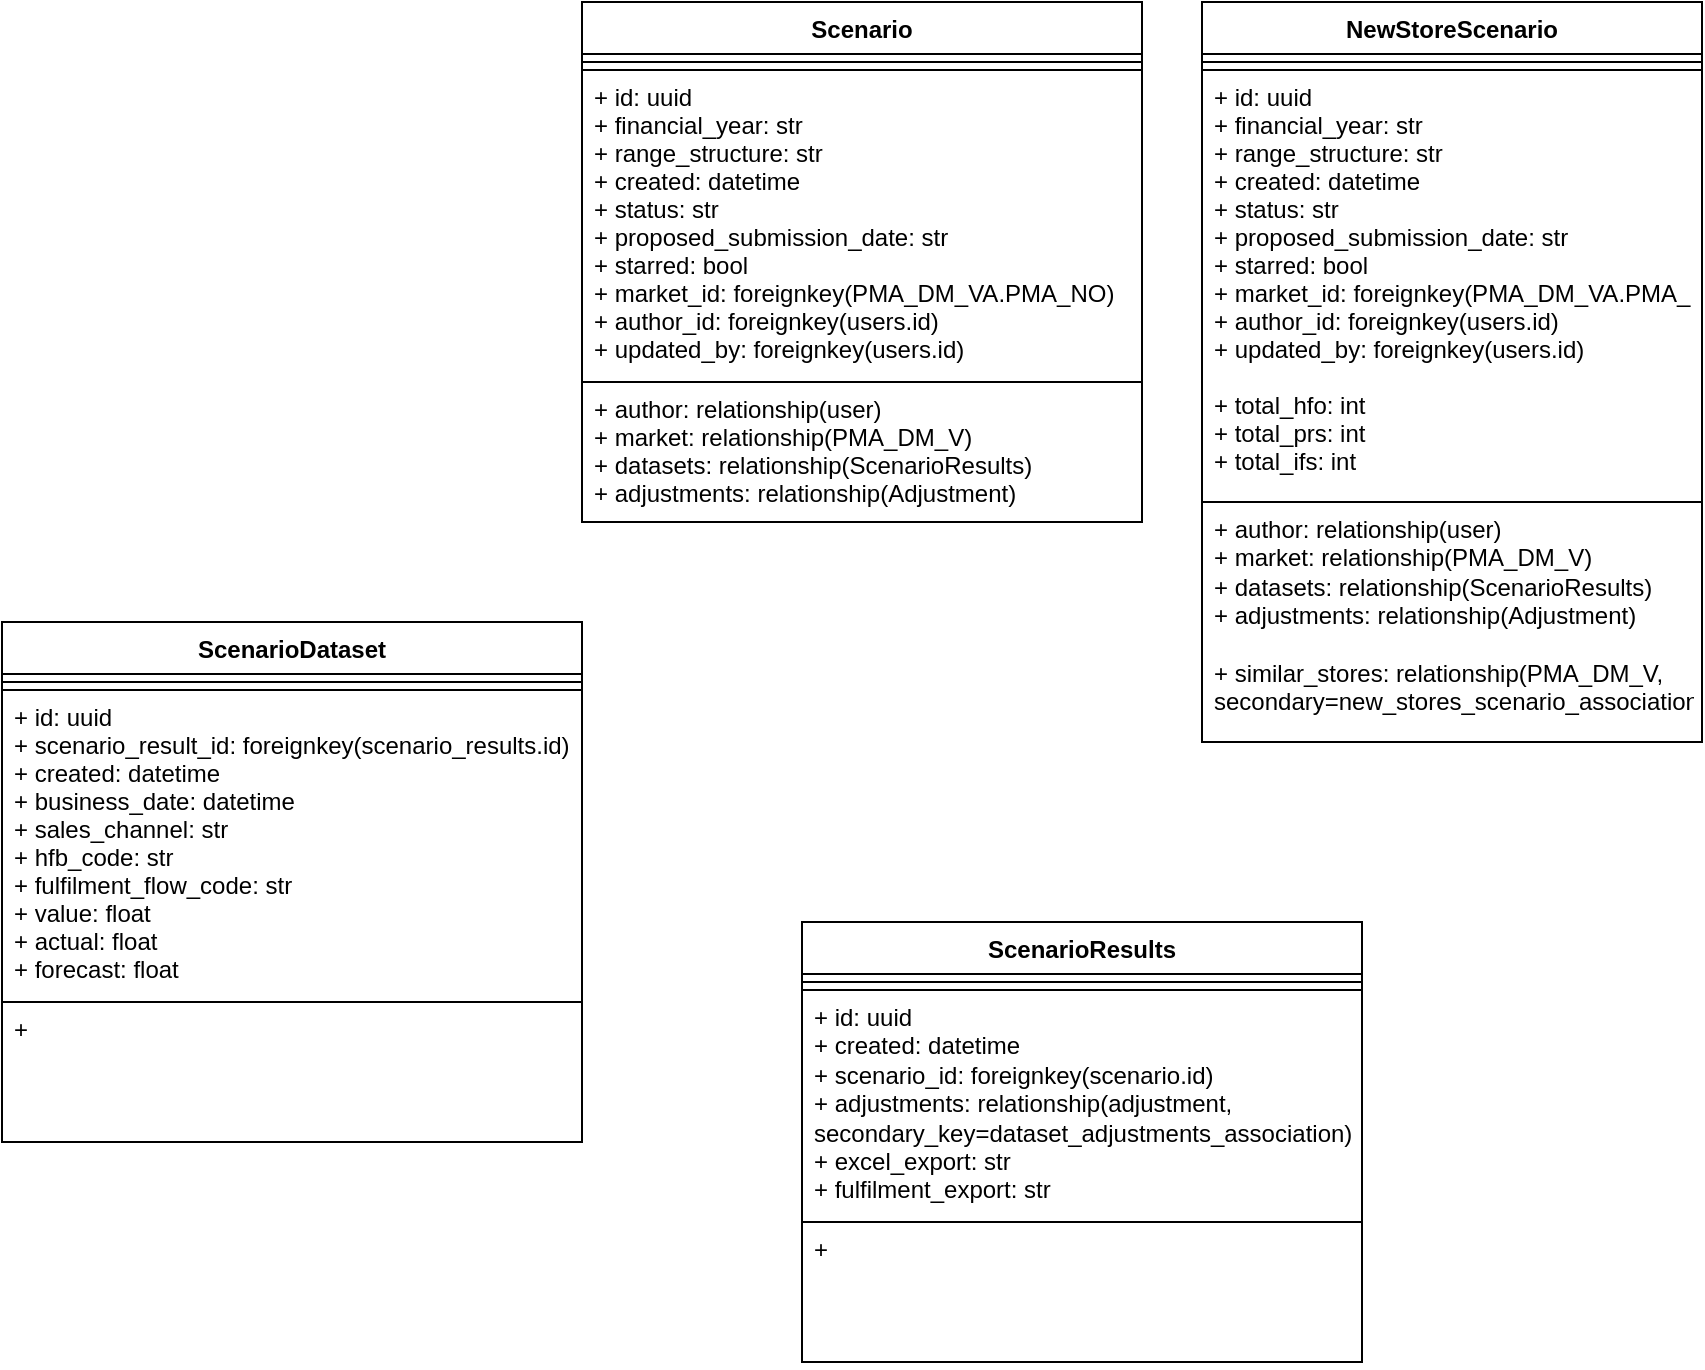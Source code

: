 <mxfile version="16.4.7" type="github">
  <diagram id="uih_YIozQDPHWDFCECjt" name="Page-1">
    <mxGraphModel dx="1801" dy="529" grid="1" gridSize="10" guides="1" tooltips="1" connect="1" arrows="1" fold="1" page="1" pageScale="1" pageWidth="850" pageHeight="1100" math="0" shadow="0">
      <root>
        <mxCell id="0" />
        <mxCell id="1" parent="0" />
        <mxCell id="s-2OnS7YulEKN1Elurk--1" value="Scenario" style="swimlane;fontStyle=1;align=center;verticalAlign=top;childLayout=stackLayout;horizontal=1;startSize=26;horizontalStack=0;resizeParent=1;resizeParentMax=0;resizeLast=0;collapsible=1;marginBottom=0;" vertex="1" parent="1">
          <mxGeometry x="50" y="100" width="280" height="260" as="geometry" />
        </mxCell>
        <mxCell id="s-2OnS7YulEKN1Elurk--3" value="" style="line;strokeWidth=1;fillColor=none;align=left;verticalAlign=middle;spacingTop=-1;spacingLeft=3;spacingRight=3;rotatable=0;labelPosition=right;points=[];portConstraint=eastwest;" vertex="1" parent="s-2OnS7YulEKN1Elurk--1">
          <mxGeometry y="26" width="280" height="8" as="geometry" />
        </mxCell>
        <mxCell id="s-2OnS7YulEKN1Elurk--2" value="+ id: uuid&#xa;+ financial_year: str&#xa;+ range_structure: str&#xa;+ created: datetime&#xa;+ status: str&#xa;+ proposed_submission_date: str&#xa;+ starred: bool&#xa;+ market_id: foreignkey(PMA_DM_VA.PMA_NO)&#xa;+ author_id: foreignkey(users.id)&#xa;+ updated_by: foreignkey(users.id)" style="text;strokeColor=default;fillColor=none;align=left;verticalAlign=top;spacingLeft=4;spacingRight=4;overflow=hidden;rotatable=0;points=[[0,0.5],[1,0.5]];portConstraint=eastwest;" vertex="1" parent="s-2OnS7YulEKN1Elurk--1">
          <mxGeometry y="34" width="280" height="156" as="geometry" />
        </mxCell>
        <mxCell id="s-2OnS7YulEKN1Elurk--5" value="+ author: relationship(user)&#xa;+ market: relationship(PMA_DM_V)&#xa;+ datasets: relationship(ScenarioResults)&#xa;+ adjustments: relationship(Adjustment)" style="text;strokeColor=none;fillColor=none;align=left;verticalAlign=top;spacingLeft=4;spacingRight=4;overflow=hidden;rotatable=0;points=[[0,0.5],[1,0.5]];portConstraint=eastwest;" vertex="1" parent="s-2OnS7YulEKN1Elurk--1">
          <mxGeometry y="190" width="280" height="70" as="geometry" />
        </mxCell>
        <mxCell id="s-2OnS7YulEKN1Elurk--7" value="ScenarioResults" style="swimlane;fontStyle=1;align=center;verticalAlign=top;childLayout=stackLayout;horizontal=1;startSize=26;horizontalStack=0;resizeParent=1;resizeParentMax=0;resizeLast=0;collapsible=1;marginBottom=0;whiteSpace=wrap;" vertex="1" parent="1">
          <mxGeometry x="160" y="560" width="280" height="220" as="geometry" />
        </mxCell>
        <mxCell id="s-2OnS7YulEKN1Elurk--8" value="" style="line;strokeWidth=1;fillColor=none;align=left;verticalAlign=middle;spacingTop=-1;spacingLeft=3;spacingRight=3;rotatable=0;labelPosition=right;points=[];portConstraint=eastwest;" vertex="1" parent="s-2OnS7YulEKN1Elurk--7">
          <mxGeometry y="26" width="280" height="8" as="geometry" />
        </mxCell>
        <mxCell id="s-2OnS7YulEKN1Elurk--9" value="+ id: uuid&#xa;+ created: datetime&#xa;+ scenario_id: foreignkey(scenario.id)&#xa;+ adjustments: relationship(adjustment, secondary_key=dataset_adjustments_association)&#xa;+ excel_export: str&#xa;+ fulfilment_export: str&#xa;" style="text;strokeColor=default;fillColor=none;align=left;verticalAlign=top;spacingLeft=4;spacingRight=4;overflow=hidden;rotatable=0;points=[[0,0.5],[1,0.5]];portConstraint=eastwest;whiteSpace=wrap;" vertex="1" parent="s-2OnS7YulEKN1Elurk--7">
          <mxGeometry y="34" width="280" height="116" as="geometry" />
        </mxCell>
        <mxCell id="s-2OnS7YulEKN1Elurk--10" value="+ " style="text;strokeColor=none;fillColor=none;align=left;verticalAlign=top;spacingLeft=4;spacingRight=4;overflow=hidden;rotatable=0;points=[[0,0.5],[1,0.5]];portConstraint=eastwest;" vertex="1" parent="s-2OnS7YulEKN1Elurk--7">
          <mxGeometry y="150" width="280" height="70" as="geometry" />
        </mxCell>
        <mxCell id="s-2OnS7YulEKN1Elurk--11" value="ScenarioDataset" style="swimlane;fontStyle=1;align=center;verticalAlign=top;childLayout=stackLayout;horizontal=1;startSize=26;horizontalStack=0;resizeParent=1;resizeParentMax=0;resizeLast=0;collapsible=1;marginBottom=0;" vertex="1" parent="1">
          <mxGeometry x="-240" y="410" width="290" height="260" as="geometry" />
        </mxCell>
        <mxCell id="s-2OnS7YulEKN1Elurk--12" value="" style="line;strokeWidth=1;fillColor=none;align=left;verticalAlign=middle;spacingTop=-1;spacingLeft=3;spacingRight=3;rotatable=0;labelPosition=right;points=[];portConstraint=eastwest;" vertex="1" parent="s-2OnS7YulEKN1Elurk--11">
          <mxGeometry y="26" width="290" height="8" as="geometry" />
        </mxCell>
        <mxCell id="s-2OnS7YulEKN1Elurk--13" value="+ id: uuid&#xa;+ scenario_result_id: foreignkey(scenario_results.id)&#xa;+ created: datetime&#xa;+ business_date: datetime&#xa;+ sales_channel: str&#xa;+ hfb_code: str&#xa;+ fulfilment_flow_code: str&#xa;+ value: float&#xa;+ actual: float&#xa;+ forecast: float" style="text;strokeColor=default;fillColor=none;align=left;verticalAlign=top;spacingLeft=4;spacingRight=4;overflow=hidden;rotatable=0;points=[[0,0.5],[1,0.5]];portConstraint=eastwest;" vertex="1" parent="s-2OnS7YulEKN1Elurk--11">
          <mxGeometry y="34" width="290" height="156" as="geometry" />
        </mxCell>
        <mxCell id="s-2OnS7YulEKN1Elurk--14" value="+ " style="text;strokeColor=none;fillColor=none;align=left;verticalAlign=top;spacingLeft=4;spacingRight=4;overflow=hidden;rotatable=0;points=[[0,0.5],[1,0.5]];portConstraint=eastwest;" vertex="1" parent="s-2OnS7YulEKN1Elurk--11">
          <mxGeometry y="190" width="290" height="70" as="geometry" />
        </mxCell>
        <mxCell id="s-2OnS7YulEKN1Elurk--15" value="NewStoreScenario" style="swimlane;fontStyle=1;align=center;verticalAlign=top;childLayout=stackLayout;horizontal=1;startSize=26;horizontalStack=0;resizeParent=1;resizeParentMax=0;resizeLast=0;collapsible=1;marginBottom=0;" vertex="1" parent="1">
          <mxGeometry x="360" y="100" width="250" height="370" as="geometry" />
        </mxCell>
        <mxCell id="s-2OnS7YulEKN1Elurk--16" value="" style="line;strokeWidth=1;fillColor=none;align=left;verticalAlign=middle;spacingTop=-1;spacingLeft=3;spacingRight=3;rotatable=0;labelPosition=right;points=[];portConstraint=eastwest;" vertex="1" parent="s-2OnS7YulEKN1Elurk--15">
          <mxGeometry y="26" width="250" height="8" as="geometry" />
        </mxCell>
        <mxCell id="s-2OnS7YulEKN1Elurk--17" value="+ id: uuid&#xa;+ financial_year: str&#xa;+ range_structure: str&#xa;+ created: datetime&#xa;+ status: str&#xa;+ proposed_submission_date: str&#xa;+ starred: bool&#xa;+ market_id: foreignkey(PMA_DM_VA.PMA_NO)&#xa;+ author_id: foreignkey(users.id)&#xa;+ updated_by: foreignkey(users.id)&#xa;&#xa;+ total_hfo: int&#xa;+ total_prs: int&#xa;+ total_ifs: int" style="text;strokeColor=default;fillColor=none;align=left;verticalAlign=top;spacingLeft=4;spacingRight=4;overflow=hidden;rotatable=0;points=[[0,0.5],[1,0.5]];portConstraint=eastwest;" vertex="1" parent="s-2OnS7YulEKN1Elurk--15">
          <mxGeometry y="34" width="250" height="216" as="geometry" />
        </mxCell>
        <mxCell id="s-2OnS7YulEKN1Elurk--18" value="+ author: relationship(user)&#xa;+ market: relationship(PMA_DM_V)&#xa;+ datasets: relationship(ScenarioResults)&#xa;+ adjustments: relationship(Adjustment)&#xa;&#xa;+ similar_stores: relationship(PMA_DM_V, secondary=new_stores_scenario_association)" style="text;strokeColor=none;fillColor=none;align=left;verticalAlign=top;spacingLeft=4;spacingRight=4;overflow=hidden;rotatable=0;points=[[0,0.5],[1,0.5]];portConstraint=eastwest;whiteSpace=wrap;" vertex="1" parent="s-2OnS7YulEKN1Elurk--15">
          <mxGeometry y="250" width="250" height="120" as="geometry" />
        </mxCell>
      </root>
    </mxGraphModel>
  </diagram>
</mxfile>
